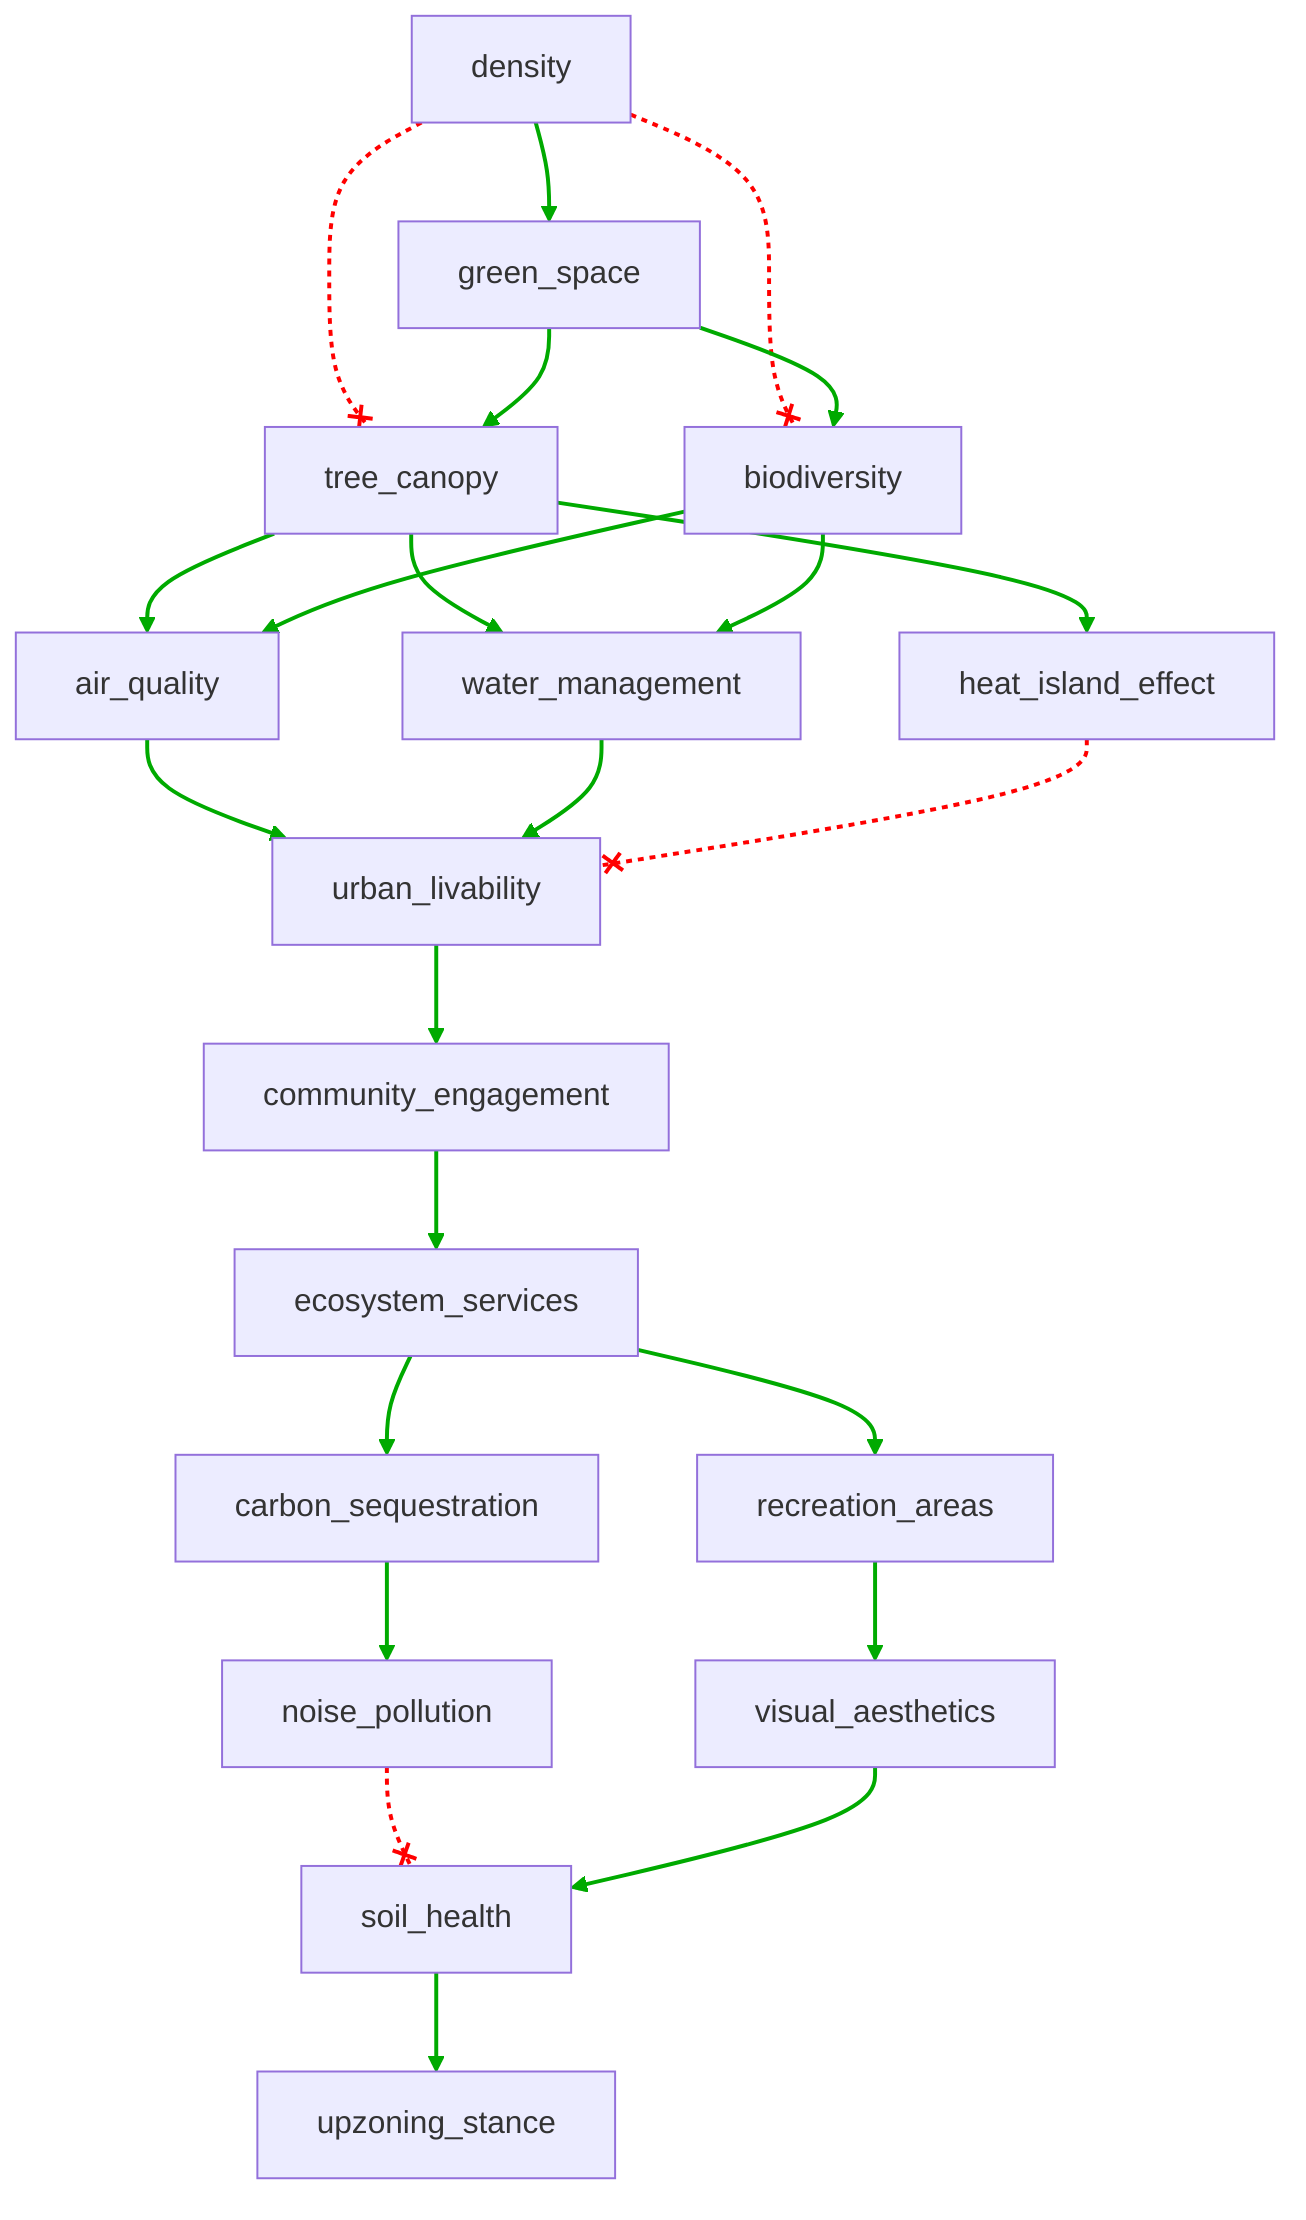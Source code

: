 flowchart TD
n1[density]
n2[green_space]
n3[tree_canopy]
n4[biodiversity]
n5[air_quality]
n6[water_management]
n7[heat_island_effect]
n8[urban_livability]
n9[community_engagement]
n10[ecosystem_services]
n11[carbon_sequestration]
n12[recreation_areas]
n13[noise_pollution]
n14[visual_aesthetics]
n15[soil_health]
n16[upzoning_stance]
n1 --> n2
n1 --x n3
n1 --x n4
n2 --> n3
n2 --> n4
n3 --> n5
n3 --> n6
n3 --> n7
n4 --> n5
n4 --> n6
n5 --> n8
n6 --> n8
n7 --x n8
n8 --> n9
n9 --> n10
n10 --> n11
n10 --> n12
n11 --> n13
n12 --> n14
n13 --x n15
n14 --> n15
n15 --> n16
linkStyle 0 stroke:#00AA00,stroke-width:2px
linkStyle 1 stroke:#FF0000,stroke-dasharray:3,stroke-width:2px
linkStyle 2 stroke:#FF0000,stroke-dasharray:3,stroke-width:2px
linkStyle 3 stroke:#00AA00,stroke-width:2px
linkStyle 4 stroke:#00AA00,stroke-width:2px
linkStyle 5 stroke:#00AA00,stroke-width:2px
linkStyle 6 stroke:#00AA00,stroke-width:2px
linkStyle 7 stroke:#00AA00,stroke-width:2px
linkStyle 8 stroke:#00AA00,stroke-width:2px
linkStyle 9 stroke:#00AA00,stroke-width:2px
linkStyle 10 stroke:#00AA00,stroke-width:2px
linkStyle 11 stroke:#00AA00,stroke-width:2px
linkStyle 12 stroke:#FF0000,stroke-dasharray:3,stroke-width:2px
linkStyle 13 stroke:#00AA00,stroke-width:2px
linkStyle 14 stroke:#00AA00,stroke-width:2px
linkStyle 15 stroke:#00AA00,stroke-width:2px
linkStyle 16 stroke:#00AA00,stroke-width:2px
linkStyle 17 stroke:#00AA00,stroke-width:2px
linkStyle 18 stroke:#00AA00,stroke-width:2px
linkStyle 19 stroke:#FF0000,stroke-dasharray:3,stroke-width:2px
linkStyle 20 stroke:#00AA00,stroke-width:2px
linkStyle 21 stroke:#00AA00,stroke-width:2px